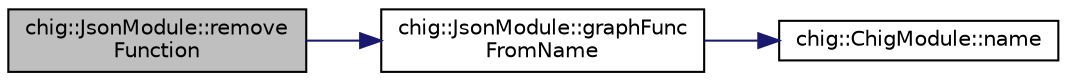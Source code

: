 digraph "chig::JsonModule::removeFunction"
{
 // INTERACTIVE_SVG=YES
  edge [fontname="Helvetica",fontsize="10",labelfontname="Helvetica",labelfontsize="10"];
  node [fontname="Helvetica",fontsize="10",shape=record];
  rankdir="LR";
  Node177 [label="chig::JsonModule::remove\lFunction",height=0.2,width=0.4,color="black", fillcolor="grey75", style="filled", fontcolor="black"];
  Node177 -> Node178 [color="midnightblue",fontsize="10",style="solid",fontname="Helvetica"];
  Node178 [label="chig::JsonModule::graphFunc\lFromName",height=0.2,width=0.4,color="black", fillcolor="white", style="filled",URL="$structchig_1_1JsonModule.html#aef854b4e838ba98c1d6973c1f4488b10"];
  Node178 -> Node179 [color="midnightblue",fontsize="10",style="solid",fontname="Helvetica"];
  Node179 [label="chig::ChigModule::name",height=0.2,width=0.4,color="black", fillcolor="white", style="filled",URL="$structchig_1_1ChigModule.html#a1fe8df6ff170ecd33057387571bb5cd2"];
}
